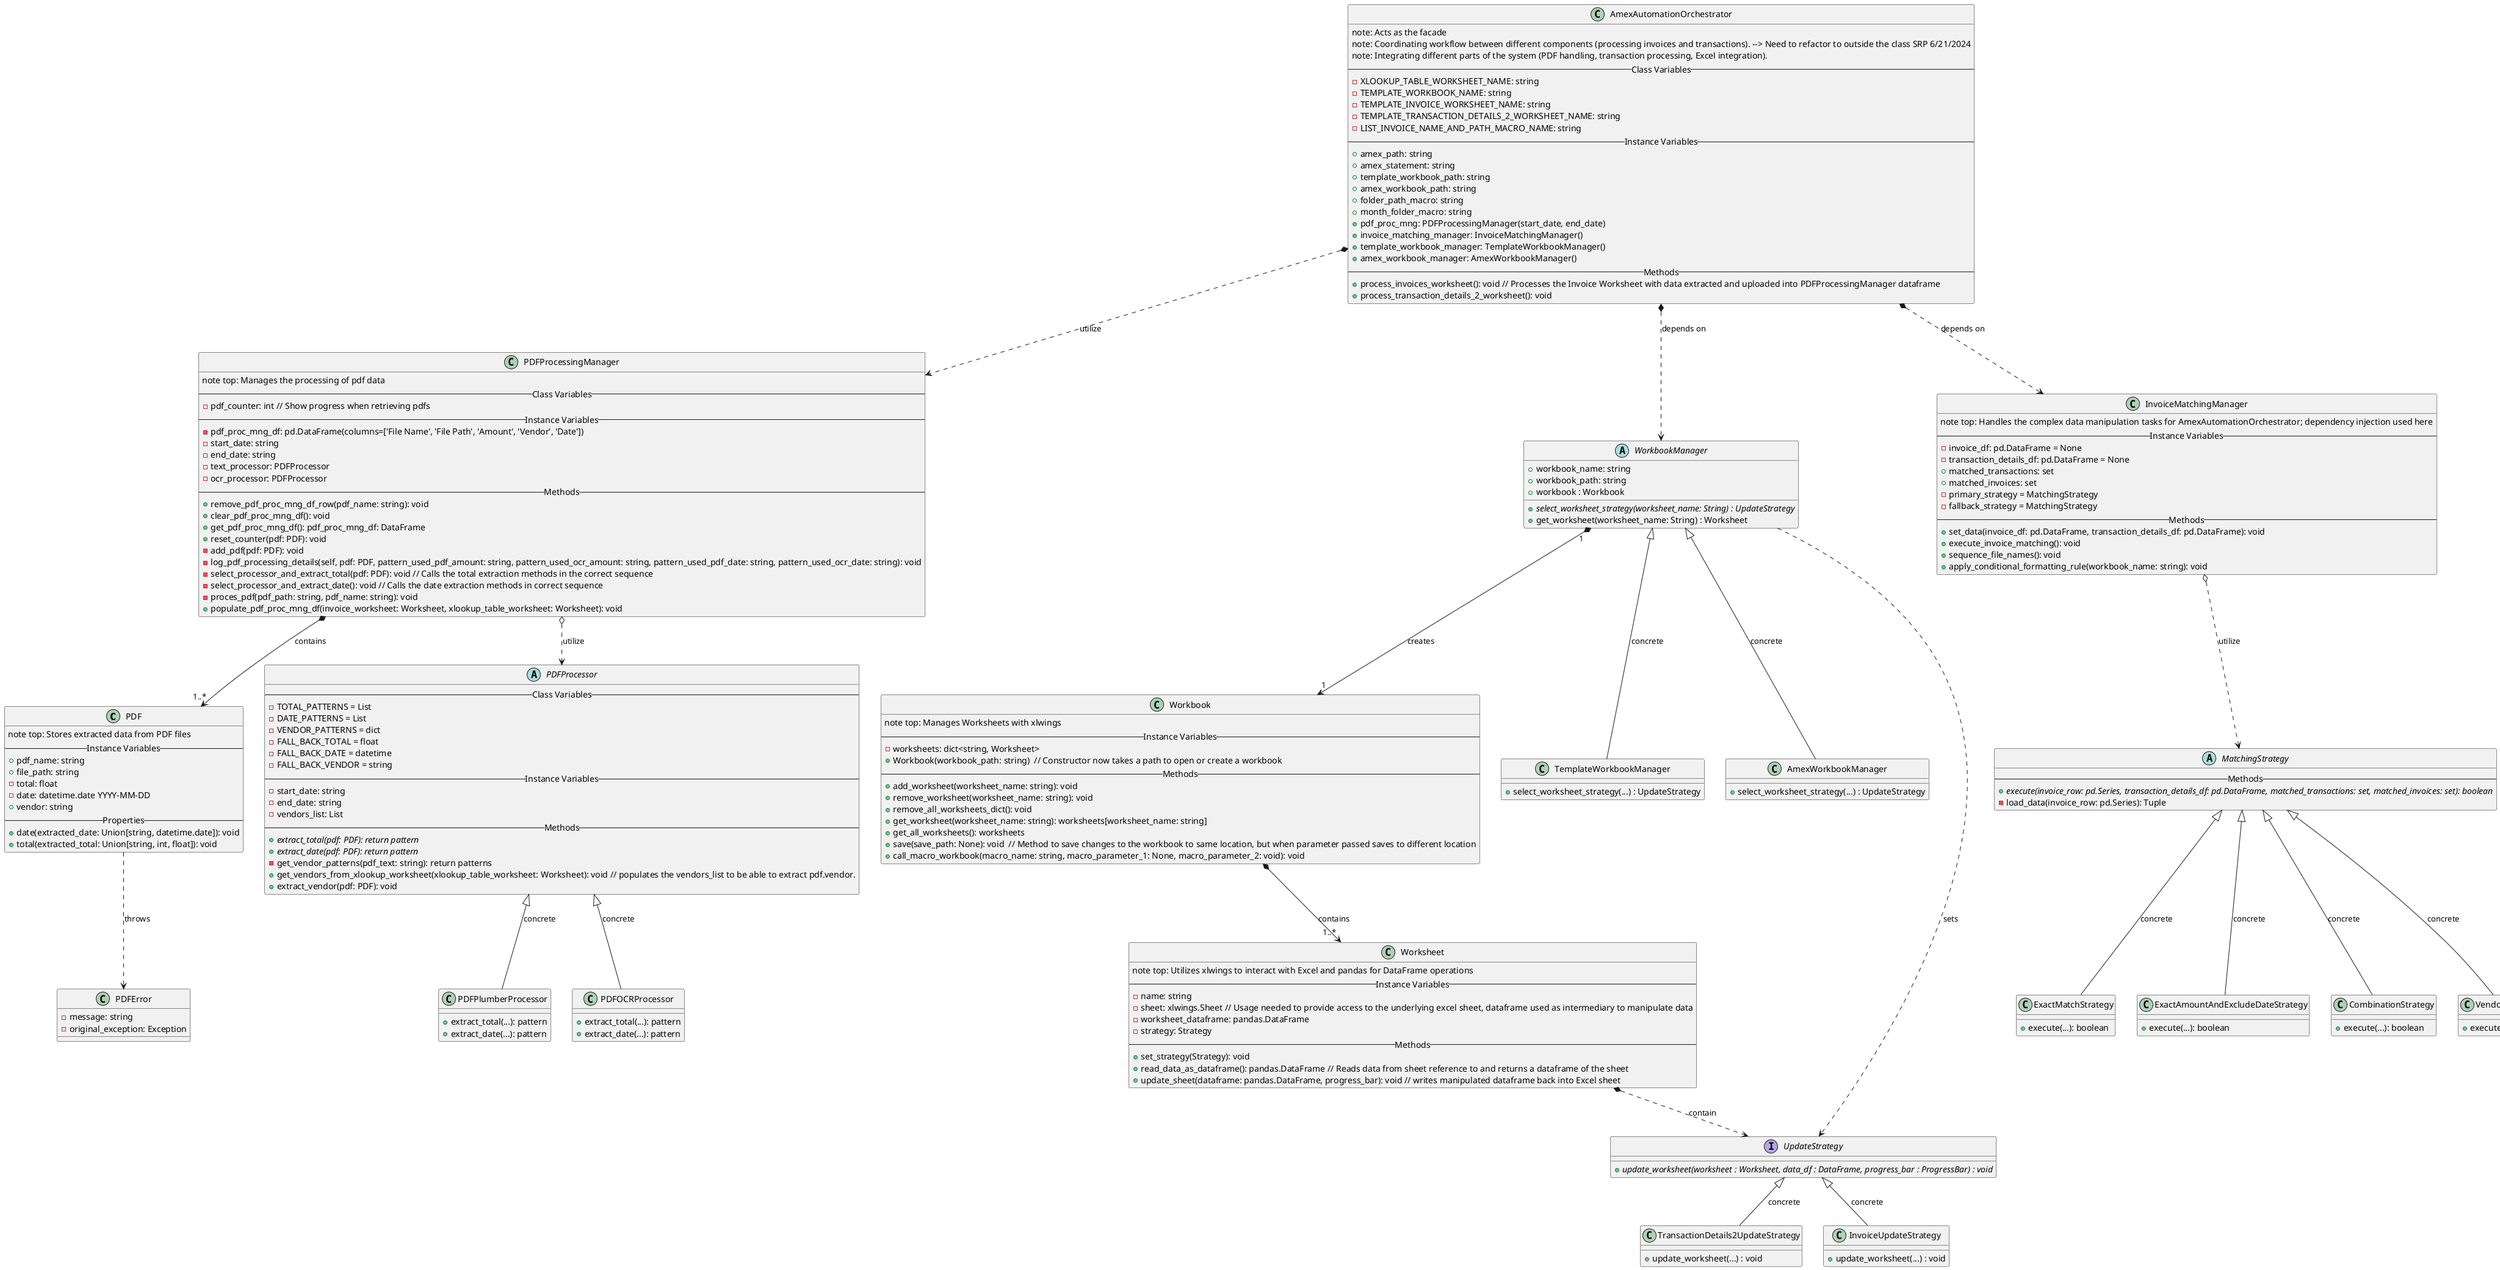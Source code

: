@startuml
'https://plantuml.com/class-diagram

class PDF {
    note top: Stores extracted data from PDF files
    -- Instance Variables --
    + pdf_name: string
    + file_path: string
    - total: float
    - date: datetime.date YYYY-MM-DD
    + vendor: string
    -- Properties--
    + date(extracted_date: Union[string, datetime.date]): void
    + total(extracted_total: Union[string, int, float]): void
}

class PDFError {
    -message: string
    -original_exception: Exception
}

class PDFProcessingManager {
    note top: Manages the processing of pdf data
    -- Class Variables --
    - pdf_counter: int // Show progress when retrieving pdfs
    -- Instance Variables --
    - pdf_proc_mng_df: pd.DataFrame(columns=['File Name', 'File Path', 'Amount', 'Vendor', 'Date'])
    - start_date: string
    - end_date: string
    - text_processor: PDFProcessor
    - ocr_processor: PDFProcessor
    -- Methods --
    + remove_pdf_proc_mng_df_row(pdf_name: string): void
    + clear_pdf_proc_mng_df(): void
    + get_pdf_proc_mng_df(): pdf_proc_mng_df: DataFrame
    + reset_counter(pdf: PDF): void
    - add_pdf(pdf: PDF): void
    - log_pdf_processing_details(self, pdf: PDF, pattern_used_pdf_amount: string, pattern_used_ocr_amount: string, pattern_used_pdf_date: string, pattern_used_ocr_date: string): void
    - select_processor_and_extract_total(pdf: PDF): void // Calls the total extraction methods in the correct sequence
    - select_processor_and_extract_date(): void // Calls the date extraction methods in correct sequence
    - proces_pdf(pdf_path: string, pdf_name: string): void
    + populate_pdf_proc_mng_df(invoice_worksheet: Worksheet, xlookup_table_worksheet: Worksheet): void
}

abstract PDFProcessor {
    -- Class Variables --
    - TOTAL_PATTERNS = List
    - DATE_PATTERNS = List
    - VENDOR_PATTERNS = dict
    - FALL_BACK_TOTAL = float
    - FALL_BACK_DATE = datetime
    - FALL_BACK_VENDOR = string
    -- Instance Variables --
    - start_date: string
    - end_date: string
    - vendors_list: List
    -- Methods --
    + {abstract} extract_total(pdf: PDF): return pattern
    + {abstract} extract_date(pdf: PDF): return pattern
    - get_vendor_patterns(pdf_text: string): return patterns
    + get_vendors_from_xlookup_worksheet(xlookup_table_worksheet: Worksheet): void // populates the vendors_list to be able to extract pdf.vendor.
    + extract_vendor(pdf: PDF): void
}

class PDFPlumberProcessor {
    + extract_total(...): pattern
    + extract_date(...): pattern
}

class PDFOCRProcessor {
    + extract_total(...): pattern
    + extract_date(...): pattern
}

class Worksheet {
    note top: Utilizes xlwings to interact with Excel and pandas for DataFrame operations
    -- Instance Variables --
    - name: string
    - sheet: xlwings.Sheet // Usage needed to provide access to the underlying excel sheet, dataframe used as intermediary to manipulate data
    - worksheet_dataframe: pandas.DataFrame
    - strategy: Strategy
    -- Methods --
    + set_strategy(Strategy): void
    + read_data_as_dataframe(): pandas.DataFrame // Reads data from sheet reference to and returns a dataframe of the sheet
    + update_sheet(dataframe: pandas.DataFrame, progress_bar): void // writes manipulated dataframe back into Excel sheet
}

class Workbook {
    note top: Manages Worksheets with xlwings
    -- Instance Variables --
    - worksheets: dict<string, Worksheet>
    + Workbook(workbook_path: string)  // Constructor now takes a path to open or create a workbook
    -- Methods --
    + add_worksheet(worksheet_name: string): void
    + remove_worksheet(worksheet_name: string): void
    + remove_all_worksheets_dict(): void
    + get_worksheet(worksheet_name: string): worksheets[worksheet_name: string]
    + get_all_worksheets(): worksheets
    + save(save_path: None): void  // Method to save changes to the workbook to same location, but when parameter passed saves to different location
    + call_macro_workbook(macro_name: string, macro_parameter_1: None, macro_parameter_2: void): void
}

abstract class WorkbookManager {
    + workbook_name: string
    + workbook_path: string
    + workbook : Workbook
    + {abstract} select_worksheet_strategy(worksheet_name: String) : UpdateStrategy
    + get_worksheet(worksheet_name: String) : Worksheet
}

class TemplateWorkbookManager{
    + select_worksheet_strategy(...) : UpdateStrategy
}

class AmexWorkbookManager{
    + select_worksheet_strategy(...) : UpdateStrategy
}

interface UpdateStrategy {
    + {abstract} update_worksheet(worksheet : Worksheet, data_df : DataFrame, progress_bar : ProgressBar) : void
}

class TransactionDetails2UpdateStrategy{
    + update_worksheet(...) : void
}

class InvoiceUpdateStrategy{
    + update_worksheet(...) : void
}


class InvoiceMatchingManager {
    note top: Handles the complex data manipulation tasks for AmexAutomationOrchestrator; dependency injection used here
   -- Instance Variables --
   - invoice_df: pd.DataFrame = None
   - transaction_details_df: pd.DataFrame = None
   + matched_transactions: set
   + matched_invoices: set
   - primary_strategy = MatchingStrategy
   - fallback_strategy = MatchingStrategy
   -- Methods --
   + set_data(invoice_df: pd.DataFrame, transaction_details_df: pd.DataFrame): void
   + execute_invoice_matching(): void
   + sequence_file_names(): void
   + apply_conditional_formatting_rule(workbook_name: string): void
}

abstract MatchingStrategy {
    -- Methods --
    + {abstract} execute(invoice_row: pd.Series, transaction_details_df: pd.DataFrame, matched_transactions: set, matched_invoices: set): boolean
    - load_data(invoice_row: pd.Series): Tuple
}

class ExactMatchStrategy {
    + execute(...): boolean
}

class ExactAmountAndExcludeDateStrategy {
    + execute(...): boolean
}

class CombinationStrategy {
    + execute(...): boolean
}

class VendorOnlyStrategy {
    + execute(...): boolean
}

class AmexAutomationOrchestrator {
    note: Acts as the facade
    note: Coordinating workflow between different components (processing invoices and transactions). --> Need to refactor to outside the class SRP 6/21/2024
    note: Integrating different parts of the system (PDF handling, transaction processing, Excel integration).
    -- Class Variables --
    - XLOOKUP_TABLE_WORKSHEET_NAME: string
    - TEMPLATE_WORKBOOK_NAME: string
    - TEMPLATE_INVOICE_WORKSHEET_NAME: string
    - TEMPLATE_TRANSACTION_DETAILS_2_WORKSHEET_NAME: string
    - LIST_INVOICE_NAME_AND_PATH_MACRO_NAME: string
    -- Instance Variables --
'    + workbooks_dict: dict<string, Workbook>
    + amex_path: string
    + amex_statement: string
    + template_workbook_path: string
    + amex_workbook_path: string
    + folder_path_macro: string
    + month_folder_macro: string
    + pdf_proc_mng: PDFProcessingManager(start_date, end_date)
    + invoice_matching_manager: InvoiceMatchingManager()
    + template_workbook_manager: TemplateWorkbookManager()
    + amex_workbook_manager: AmexWorkbookManager()
    -- Methods --
    + process_invoices_worksheet(): void // Processes the Invoice Worksheet with data extracted and uploaded into PDFProcessingManager dataframe
    + process_transaction_details_2_worksheet(): void
}

Workbook *--> "1..*" Worksheet : contains

PDF ..> PDFError : throws

PDFProcessingManager *--> "1..*" PDF : contains
PDFProcessingManager o..> PDFProcessor : utilize

AmexAutomationOrchestrator *..> InvoiceMatchingManager : depends on
AmexAutomationOrchestrator *..> WorkbookManager : depends on
AmexAutomationOrchestrator *..> PDFProcessingManager : utilize

MatchingStrategy <|-- ExactMatchStrategy : concrete
MatchingStrategy <|-- ExactAmountAndExcludeDateStrategy : concrete
MatchingStrategy <|-- CombinationStrategy : concrete
MatchingStrategy <|-- VendorOnlyStrategy : concrete

InvoiceMatchingManager o..> MatchingStrategy : utilize

UpdateStrategy <|-- TransactionDetails2UpdateStrategy : concrete
UpdateStrategy <|-- InvoiceUpdateStrategy : concrete

Worksheet *..> UpdateStrategy : contain

WorkbookManager <|-- TemplateWorkbookManager : concrete
WorkbookManager <|-- AmexWorkbookManager  : concrete

WorkbookManager "1" *--> "1" Workbook : creates
WorkbookManager ..> UpdateStrategy : sets

PDFProcessor <|-- PDFPlumberProcessor : concrete
PDFProcessor <|-- PDFOCRProcessor : concrete

@enduml
